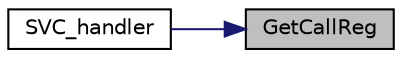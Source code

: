 digraph "GetCallReg"
{
 // LATEX_PDF_SIZE
  edge [fontname="Helvetica",fontsize="10",labelfontname="Helvetica",labelfontsize="10"];
  node [fontname="Helvetica",fontsize="10",shape=record];
  rankdir="RL";
  Node1 [label="GetCallReg",height=0.2,width=0.4,color="black", fillcolor="grey75", style="filled", fontcolor="black",tooltip="Gets the pointer to a kernel call structure out of the designated kernel call register."];
  Node1 -> Node2 [dir="back",color="midnightblue",fontsize="10",style="solid",fontname="Helvetica"];
  Node2 [label="SVC_handler",height=0.2,width=0.4,color="black", fillcolor="white", style="filled",URL="$k__handlers_8c.html#a5703d8fe19774bd873f7d7db5cd60242",tooltip="Supervisor Call trap handler."];
}
